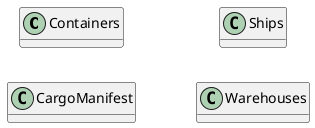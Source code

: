 @startuml
'https://plantuml.com/class-diagram

hide methods
left to right direction

class Containers {

}

class CargoManifest {

}

class Ships {

}

class Warehouses {

}


@enduml